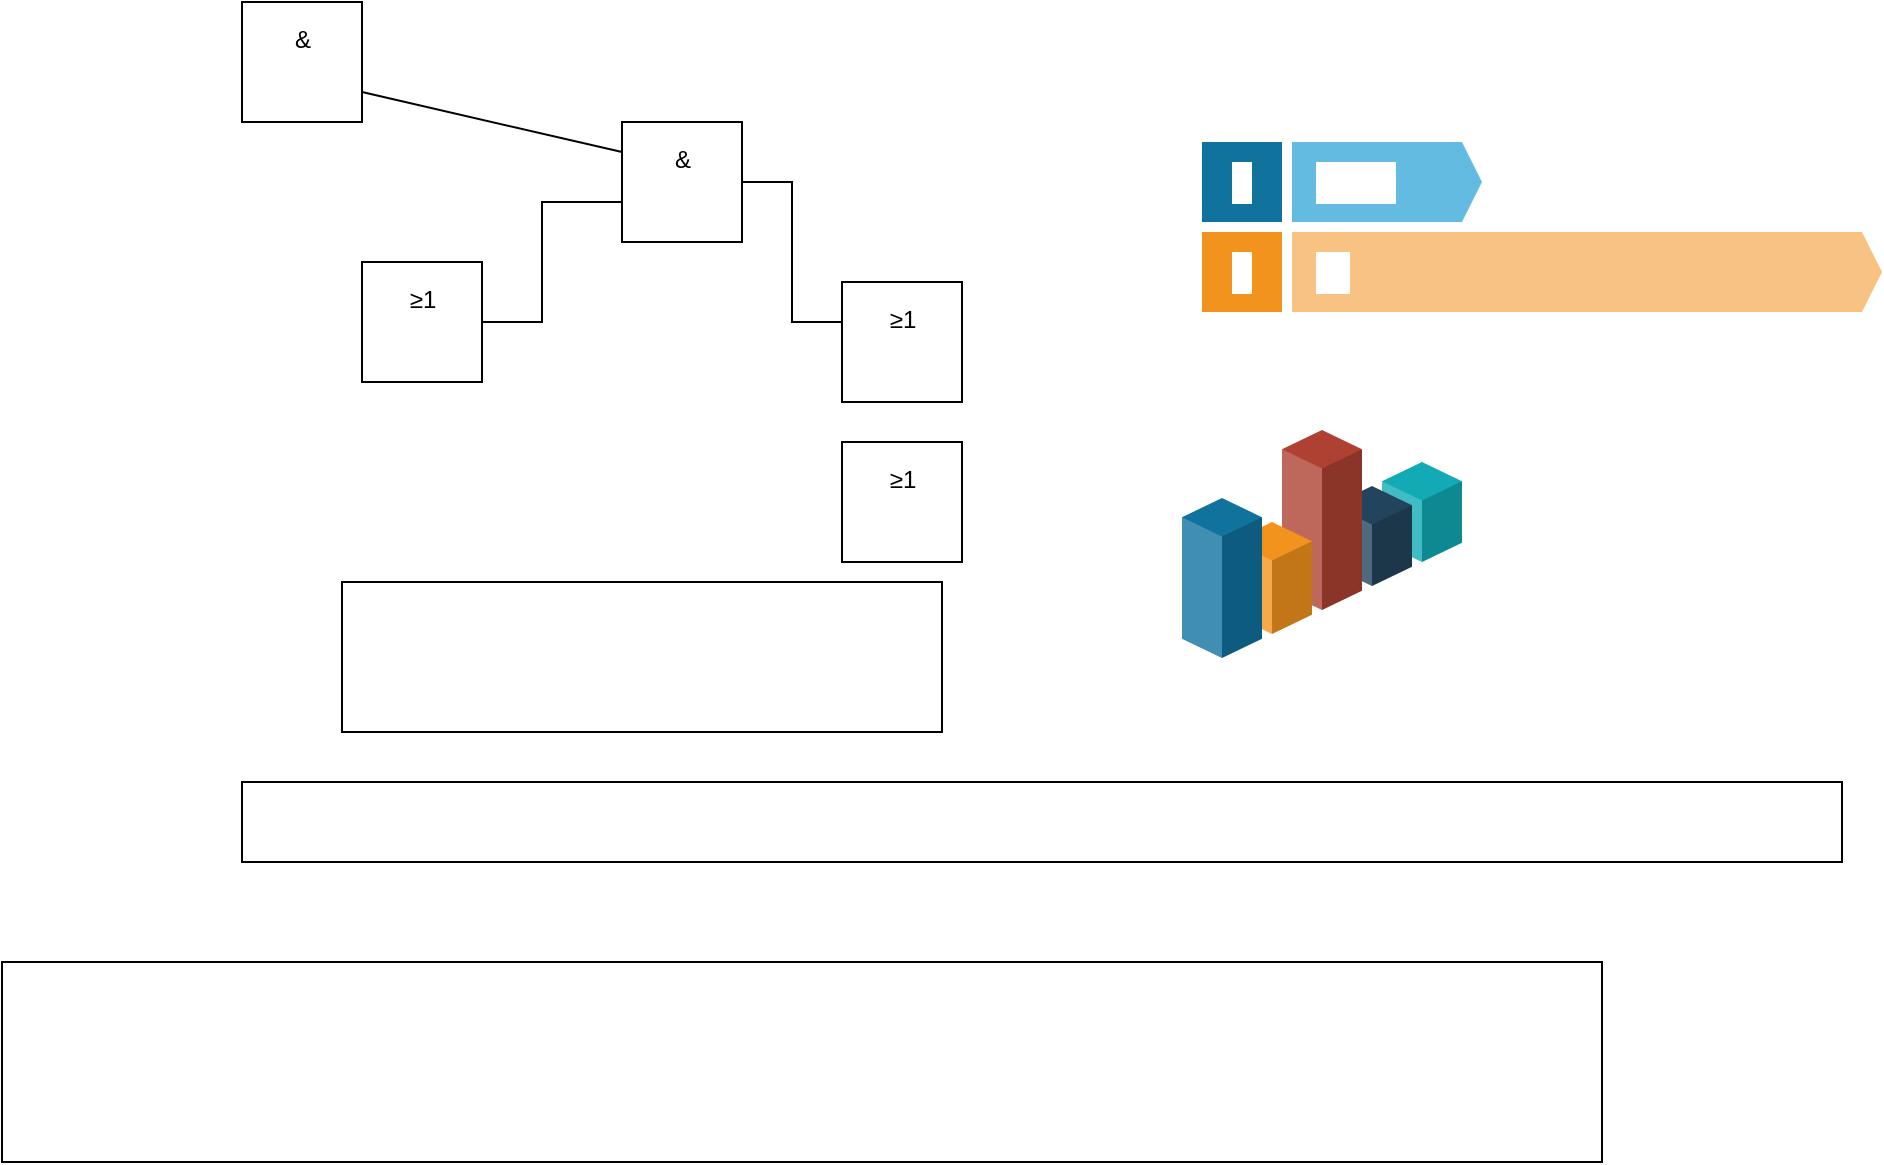 <mxfile>
    <diagram id="r55eto8E_-sshTphHCUY" name="Page-1">
        <mxGraphModel dx="1371" dy="303" grid="1" gridSize="10" guides="1" tooltips="1" connect="1" arrows="1" fold="1" page="1" pageScale="1" pageWidth="850" pageHeight="1100" math="0" shadow="0">
            <root>
                <mxCell id="0"/>
                <mxCell id="1" parent="0"/>
                <mxCell id="4" value="" style="edgeStyle=none;html=1;rounded=0;endArrow=none;endFill=0;" parent="1" source="2" target="3" edge="1">
                    <mxGeometry relative="1" as="geometry"/>
                </mxCell>
                <mxCell id="2" value="&amp;" style="externalPins=0;recursiveResize=0;shadow=0;dashed=0;align=center;html=1;strokeWidth=1;shape=mxgraph.rtl.abstract.entity;verticalAlign=top;spacing=0;spacingTop=7;left=2;right=1;top=0;bottom=0;drawPins=1;snapToPoint=1;resizable=0;editable=0;rounded=0;" parent="1" vertex="1">
                    <mxGeometry x="70" y="20" width="60" height="60" as="geometry"/>
                </mxCell>
                <mxCell id="3" value="&amp;" style="externalPins=0;recursiveResize=0;shadow=0;dashed=0;align=center;html=1;strokeWidth=1;shape=mxgraph.rtl.abstract.entity;verticalAlign=top;spacing=0;spacingTop=7;left=2;right=1;top=0;bottom=0;drawPins=1;snapToPoint=1;resizable=0;editable=0;rounded=0;" parent="1" vertex="1">
                    <mxGeometry x="260" y="80" width="60" height="60" as="geometry"/>
                </mxCell>
                <mxCell id="5" value="≥1" style="externalPins=0;recursiveResize=0;shadow=0;dashed=0;align=center;html=1;strokeWidth=1;shape=mxgraph.rtl.abstract.entity;verticalAlign=top;spacing=0;spacingTop=7;left=2;right=1;top=0;bottom=0;drawPins=1;snapToPoint=1;resizable=0;editable=0;rounded=0;" parent="1" vertex="1">
                    <mxGeometry x="130" y="150" width="60" height="60" as="geometry"/>
                </mxCell>
                <mxCell id="9" style="edgeStyle=orthogonalEdgeStyle;html=1;exitX=0;exitY=0;exitDx=60;exitDy=30;exitPerimeter=0;entryX=0;entryY=0;entryDx=0;entryDy=40;entryPerimeter=0;rounded=0;curved=0;endArrow=none;endFill=0;" parent="1" source="5" target="3" edge="1">
                    <mxGeometry relative="1" as="geometry">
                        <Array as="points">
                            <mxPoint x="220" y="180"/>
                            <mxPoint x="220" y="120"/>
                        </Array>
                    </mxGeometry>
                </mxCell>
                <mxCell id="15" value="≥1" style="externalPins=0;recursiveResize=0;shadow=0;dashed=0;align=center;html=1;strokeWidth=1;shape=mxgraph.rtl.abstract.entity;verticalAlign=top;spacing=0;spacingTop=7;left=2;right=1;top=0;bottom=0;drawPins=1;snapToPoint=1;resizable=0;editable=0;rounded=0;" parent="1" vertex="1">
                    <mxGeometry x="370" y="160" width="60" height="60" as="geometry"/>
                </mxCell>
                <mxCell id="17" style="edgeStyle=elbowEdgeStyle;html=1;exitX=0;exitY=0;exitDx=60;exitDy=30;exitPerimeter=0;entryX=0;entryY=0;entryDx=0;entryDy=20;entryPerimeter=0;rounded=0;curved=0;endArrow=none;endFill=0;" parent="1" source="3" target="15" edge="1">
                    <mxGeometry relative="1" as="geometry"/>
                </mxCell>
                <mxCell id="18" value="≥1" style="externalPins=0;recursiveResize=0;shadow=0;dashed=0;align=center;html=1;strokeWidth=1;shape=mxgraph.rtl.abstract.entity;verticalAlign=top;spacing=0;spacingTop=7;left=2;right=1;top=0;bottom=0;drawPins=1;snapToPoint=1;resizable=0;editable=0;rounded=0;" parent="1" vertex="1">
                    <mxGeometry x="370" y="240" width="60" height="60" as="geometry"/>
                </mxCell>
                <mxCell id="26" value="{ &quot;signal&quot; : [&#xa;  { &quot;name&quot;: &quot;CK&quot;,  &quot;wave&quot;: &quot;P...|....&quot;,                                                 &quot;period&quot;:2   },&#xa;  { &quot;name&quot;: &quot;CMD&quot;, &quot;wave&quot;: &quot;x.6x=x4x=x=x=x=x&quot;, &quot;data&quot; : &quot;RAS RAS CAS NOP NOP NOP NOP&quot;, &quot;phase&quot; :0.5 },&#xa;  { &quot;name&quot;: &quot;ADDR&quot;,&quot;wave&quot;: &quot;x.=x..=x........&quot;, &quot;data&quot; : &quot;ROW COL&quot;,                     &quot;phase&quot; :0.5 },&#xa;  { &quot;name&quot;: &quot;DQS&quot;, &quot;wave&quot;: &quot;z.......0.101z.&quot; },&#xa;  { &quot;name&quot;: &quot;DQ&quot;,  &quot;wave&quot;: &quot;z.........5555z.&quot;, &quot;data&quot; : &quot;D0 D1 D2 D3&quot; }&#xa;]}&#xa;" style="shadow=0;dashed=0;align=left;strokeWidth=1;labelBackgroundColor=#ffffff;noLabel=1;shape=mxgraph.wavedrom.abstract.timing;fontFamily=Helvetica;fontSize=11;fontColor=default;" parent="1" vertex="1">
                    <mxGeometry x="-50" y="500" width="800" height="100" as="geometry"/>
                </mxCell>
                <mxCell id="27" value="{&#xa;    &quot;signal&quot;: [&#xa;        { &quot;name&quot;: &quot;Alfa&quot;, &quot;wave&quot;: &quot;01.zx=ud.23.457&quot; }&#xa;    ]&#xa;}" style="shadow=0;dashed=0;align=left;strokeWidth=1;labelBackgroundColor=#ffffff;noLabel=1;shape=mxgraph.wavedrom.abstract.timing;fontFamily=Helvetica;fontSize=11;fontColor=default;" parent="1" vertex="1">
                    <mxGeometry x="70" y="410" width="800" height="40" as="geometry"/>
                </mxCell>
                <mxCell id="28" value="{ &quot;reg&quot;: [&#xa;    { &quot;name&quot;: &quot;D&quot;, &quot;bits&quot;: 1, &quot;attr&quot;: &quot;&quot;, &quot;type&quot;:6 },&#xa;    { &quot;name&quot;: &quot;L&quot;, &quot;bits&quot;: 1, &quot;attr&quot;: &quot;&quot;, &quot;type&quot;:5 },&#xa;    { &quot;name&quot;: &quot;E&quot;, &quot;bits&quot;: 1, &quot;attr&quot;: &quot;&quot;, &quot;type&quot;:4 },&#xa;    { &quot;name&quot;: &quot;I&quot;, &quot;bits&quot;: 1, &quot;attr&quot;: &quot;&quot;, &quot;type&quot;:3 },&#xa;    { &quot;name&quot;: &quot;F&quot;, &quot;bits&quot;: 1, &quot;attr&quot;: &quot;&quot;, &quot;type&quot;:2 },&#xa;    { &quot;name&quot;: &quot;T&quot;, &quot;bits&quot;: 1, &quot;attr&quot;: &quot;&quot;, &quot;type&quot;:1 },&#xa;    { &quot;name&quot;: &quot;I&quot;, &quot;bits&quot;: 1, &quot;attr&quot;: &quot;&quot;, &quot;type&quot;:0 },&#xa;    { &quot;name&quot;: &quot;B&quot;, &quot;bits&quot;: 1, &quot;attr&quot;: &quot;&quot; }&#xa;]}" style="shadow=0;dashed=0;align=left;strokeWidth=1;labelBackgroundColor=#ffffff;noLabel=1;shape=mxgraph.wavedrom.abstract.bitfield;fontFamily=Helvetica;fontSize=11;fontColor=default;" parent="1" vertex="1">
                    <mxGeometry x="120" y="310" width="300" height="75" as="geometry"/>
                </mxCell>
                <mxCell id="47" value="1" style="html=1;whiteSpace=wrap;fillColor=#10739E;strokeColor=none;shadow=0;fontSize=17;fontColor=#FFFFFF;align=center;fontStyle=1;rounded=0;fontFamily=Helvetica;labelBackgroundColor=default;" parent="1" vertex="1">
                    <mxGeometry x="550" y="90" width="40" height="40" as="geometry"/>
                </mxCell>
                <mxCell id="48" value="&lt;div&gt;hallo&lt;/div&gt;" style="shape=mxgraph.infographic.ribbonSimple;notch1=0;notch2=10;notch=0;html=1;whiteSpace=wrap;fillColor=#64BBE2;strokeColor=none;shadow=0;fontSize=17;fontColor=#FFFFFF;align=left;spacingLeft=10;fontStyle=1;fontFamily=Helvetica;labelBackgroundColor=default;" parent="1" vertex="1">
                    <mxGeometry x="595" y="90" width="95" height="40" as="geometry"/>
                </mxCell>
                <mxCell id="49" value="2" style="html=1;whiteSpace=wrap;fillColor=#F2931E;strokeColor=none;shadow=0;fontSize=17;fontColor=#FFFFFF;align=center;fontStyle=1;rounded=0;fontFamily=Helvetica;labelBackgroundColor=default;" parent="1" vertex="1">
                    <mxGeometry x="550" y="135" width="40" height="40" as="geometry"/>
                </mxCell>
                <mxCell id="50" value="&lt;font&gt;HI&lt;/font&gt;" style="shape=mxgraph.infographic.ribbonSimple;notch1=0;notch2=10;notch=0;html=1;whiteSpace=wrap;fillColor=#F8C382;strokeColor=none;shadow=0;fontSize=17;fontColor=#FFFFFF;align=left;spacingLeft=10;fontStyle=1;fontFamily=Helvetica;labelBackgroundColor=default;" parent="1" vertex="1">
                    <mxGeometry x="595" y="135" width="295" height="40" as="geometry"/>
                </mxCell>
                <mxCell id="59" value="" style="verticalLabelPosition=bottom;verticalAlign=top;html=1;shape=mxgraph.infographic.shadedCube;isoAngle=15;fillColor=#12AAB5;strokeColor=none;shadow=0;fontFamily=Helvetica;fontSize=11;fontColor=default;labelBackgroundColor=default;" parent="1" vertex="1">
                    <mxGeometry x="640" y="250" width="40" height="50" as="geometry"/>
                </mxCell>
                <mxCell id="60" value="" style="verticalLabelPosition=bottom;verticalAlign=top;html=1;shape=mxgraph.infographic.shadedCube;isoAngle=15;fillColor=#23445D;strokeColor=none;shadow=0;fontFamily=Helvetica;fontSize=11;fontColor=default;labelBackgroundColor=default;" parent="1" vertex="1">
                    <mxGeometry x="615" y="262" width="40" height="50" as="geometry"/>
                </mxCell>
                <mxCell id="61" value="" style="verticalLabelPosition=bottom;verticalAlign=top;html=1;shape=mxgraph.infographic.shadedCube;isoAngle=15;fillColor=#AE4132;strokeColor=none;shadow=0;fontFamily=Helvetica;fontSize=11;fontColor=default;labelBackgroundColor=default;" parent="1" vertex="1">
                    <mxGeometry x="590" y="234" width="40" height="90" as="geometry"/>
                </mxCell>
                <mxCell id="62" value="" style="verticalLabelPosition=bottom;verticalAlign=top;html=1;shape=mxgraph.infographic.shadedCube;isoAngle=15;fillColor=#F2931E;strokeColor=none;shadow=0;fontFamily=Helvetica;fontSize=11;fontColor=default;labelBackgroundColor=default;" parent="1" vertex="1">
                    <mxGeometry x="565" y="280" width="40" height="56" as="geometry"/>
                </mxCell>
                <mxCell id="63" value="" style="verticalLabelPosition=bottom;verticalAlign=top;html=1;shape=mxgraph.infographic.shadedCube;isoAngle=15;fillColor=#10739E;strokeColor=none;shadow=0;fontFamily=Helvetica;fontSize=11;fontColor=default;labelBackgroundColor=default;" parent="1" vertex="1">
                    <mxGeometry x="540" y="268" width="40" height="80" as="geometry"/>
                </mxCell>
            </root>
        </mxGraphModel>
    </diagram>
</mxfile>